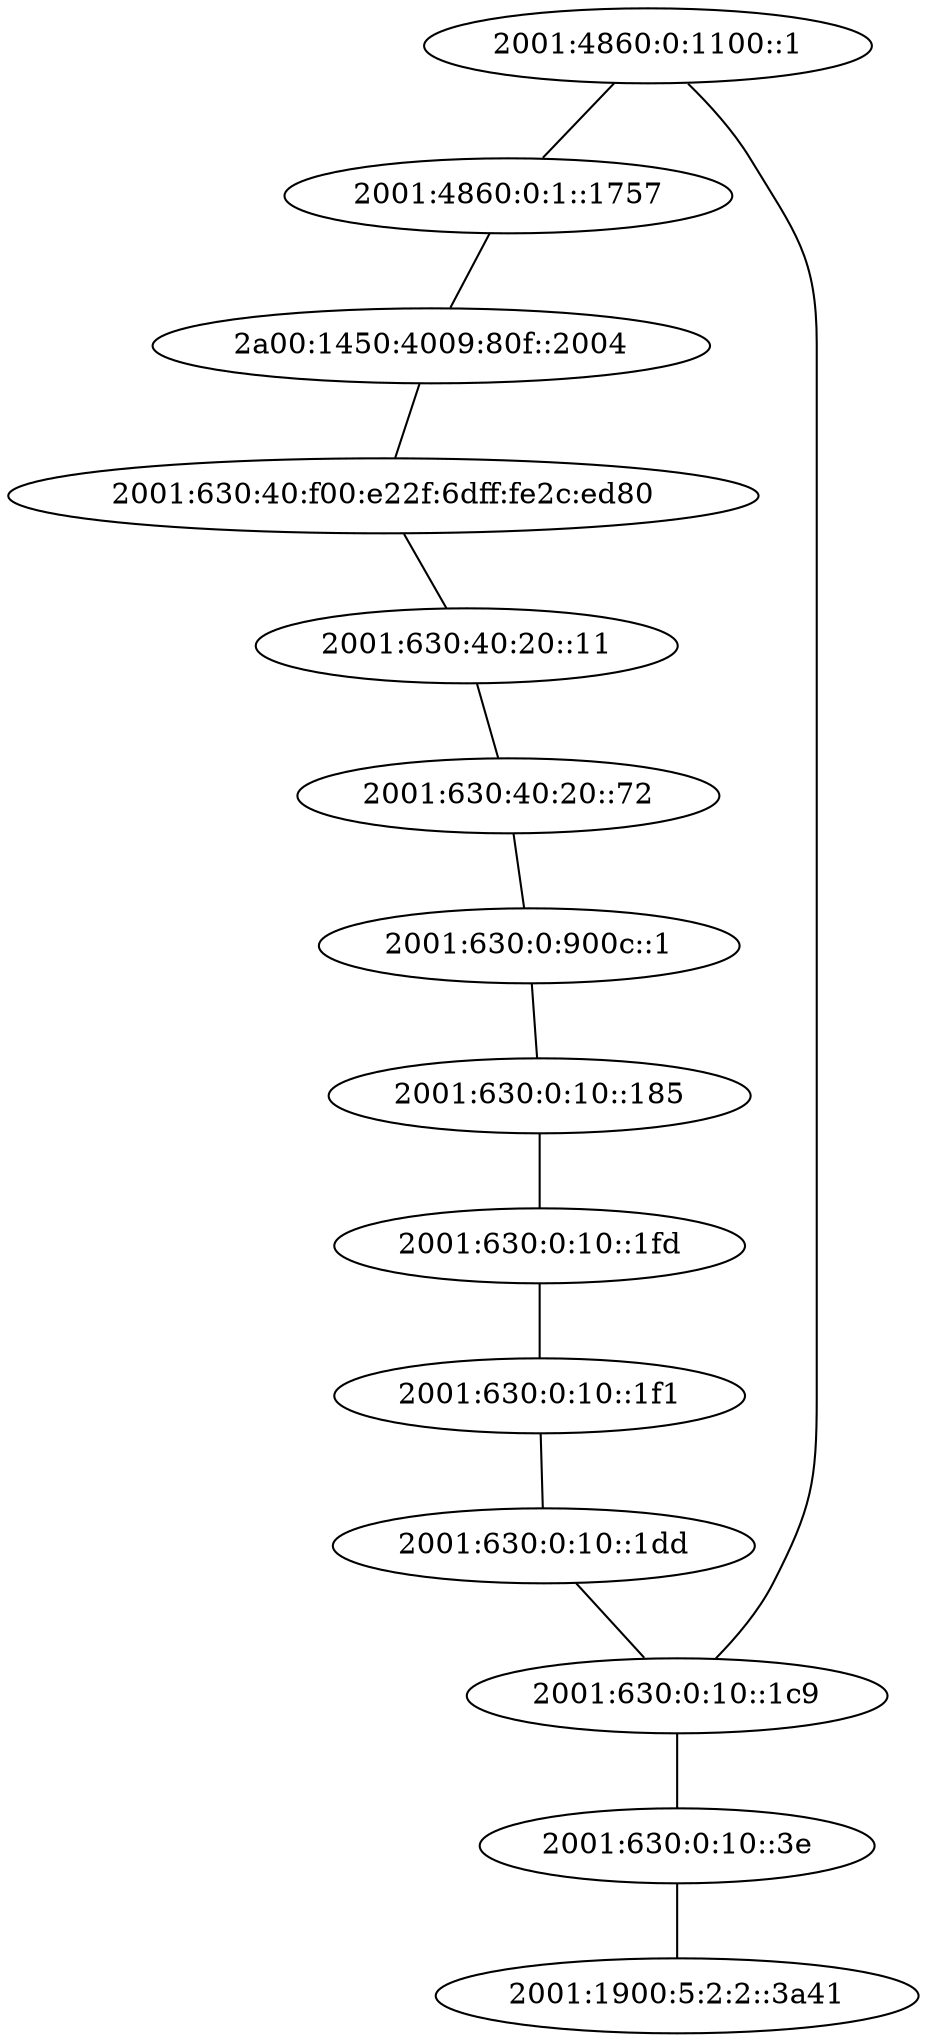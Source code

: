 graph routeropology {
"2001:4860:0:1100::1"  -- "2001:4860:0:1::1757"
"2001:4860:0:1::1757"  -- "2a00:1450:4009:80f::2004"
"2001:630:0:10::185"  -- "2001:630:0:10::1fd"
"2001:630:0:10::1c9"  -- "2001:4860:0:1100::1"
"2001:630:0:10::1c9"  -- "2001:630:0:10::3e"
"2001:630:0:10::1dd"  -- "2001:630:0:10::1c9"
"2001:630:0:10::1f1"  -- "2001:630:0:10::1dd"
"2001:630:0:10::1fd"  -- "2001:630:0:10::1f1"
"2001:630:0:10::3e"  -- "2001:1900:5:2:2::3a41"
"2001:630:0:900c::1"  -- "2001:630:0:10::185"
"2001:630:40:20::11"  -- "2001:630:40:20::72"
"2001:630:40:20::72"  -- "2001:630:0:900c::1"
"2001:630:40:f00:e22f:6dff:fe2c:ed80"  -- "2001:630:40:20::11"
"2a00:1450:4009:80f::2004"  -- "2001:630:40:f00:e22f:6dff:fe2c:ed80"
}
